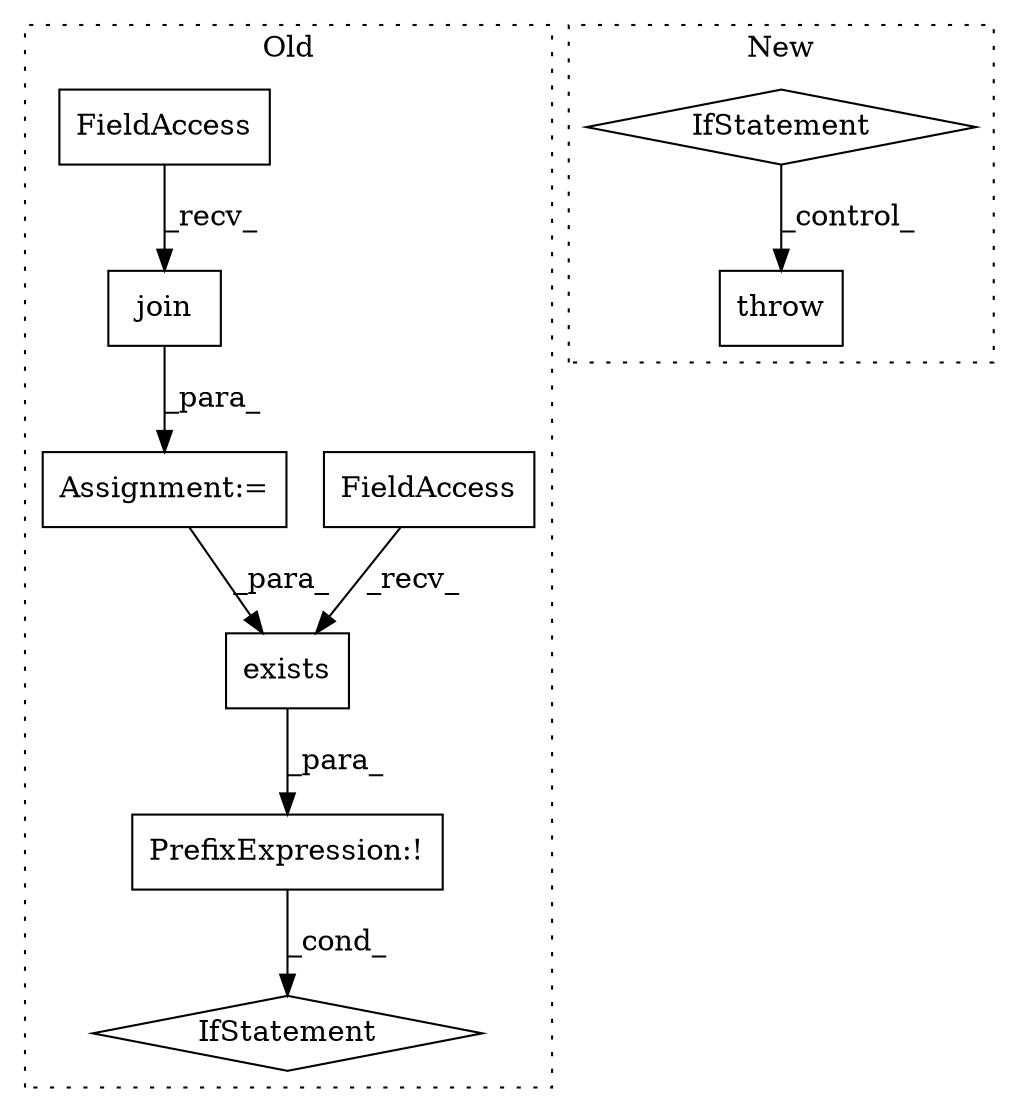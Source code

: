 digraph G {
subgraph cluster0 {
1 [label="exists" a="32" s="6601,6619" l="7,1" shape="box"];
3 [label="IfStatement" a="25" s="6566,6620" l="4,2" shape="diamond"];
4 [label="FieldAccess" a="22" s="6571" l="10" shape="box"];
5 [label="PrefixExpression:!" a="38" s="6570" l="1" shape="box"];
6 [label="Assignment:=" a="7" s="6522" l="1" shape="box"];
8 [label="join" a="32" s="6531,6559" l="5,1" shape="box"];
9 [label="FieldAccess" a="22" s="6523" l="7" shape="box"];
label = "Old";
style="dotted";
}
subgraph cluster1 {
2 [label="throw" a="53" s="6244" l="6" shape="box"];
7 [label="IfStatement" a="25" s="6204,6234" l="4,2" shape="diamond"];
label = "New";
style="dotted";
}
1 -> 5 [label="_para_"];
4 -> 1 [label="_recv_"];
5 -> 3 [label="_cond_"];
6 -> 1 [label="_para_"];
7 -> 2 [label="_control_"];
8 -> 6 [label="_para_"];
9 -> 8 [label="_recv_"];
}